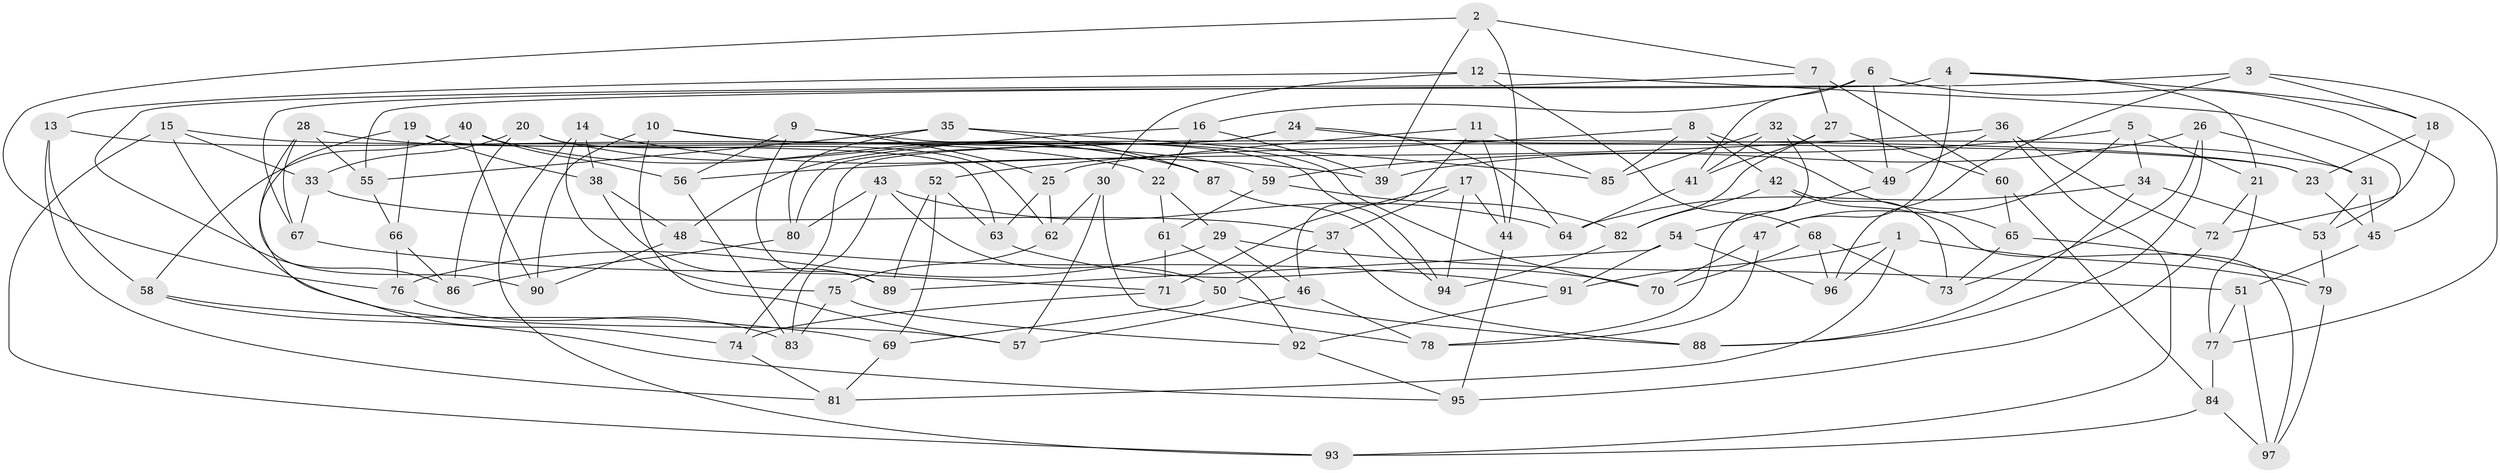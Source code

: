 // Generated by graph-tools (version 1.1) at 2025/26/03/09/25 03:26:51]
// undirected, 97 vertices, 194 edges
graph export_dot {
graph [start="1"]
  node [color=gray90,style=filled];
  1;
  2;
  3;
  4;
  5;
  6;
  7;
  8;
  9;
  10;
  11;
  12;
  13;
  14;
  15;
  16;
  17;
  18;
  19;
  20;
  21;
  22;
  23;
  24;
  25;
  26;
  27;
  28;
  29;
  30;
  31;
  32;
  33;
  34;
  35;
  36;
  37;
  38;
  39;
  40;
  41;
  42;
  43;
  44;
  45;
  46;
  47;
  48;
  49;
  50;
  51;
  52;
  53;
  54;
  55;
  56;
  57;
  58;
  59;
  60;
  61;
  62;
  63;
  64;
  65;
  66;
  67;
  68;
  69;
  70;
  71;
  72;
  73;
  74;
  75;
  76;
  77;
  78;
  79;
  80;
  81;
  82;
  83;
  84;
  85;
  86;
  87;
  88;
  89;
  90;
  91;
  92;
  93;
  94;
  95;
  96;
  97;
  1 -- 79;
  1 -- 81;
  1 -- 91;
  1 -- 96;
  2 -- 76;
  2 -- 44;
  2 -- 7;
  2 -- 39;
  3 -- 77;
  3 -- 18;
  3 -- 55;
  3 -- 96;
  4 -- 47;
  4 -- 67;
  4 -- 18;
  4 -- 21;
  5 -- 34;
  5 -- 59;
  5 -- 21;
  5 -- 47;
  6 -- 16;
  6 -- 49;
  6 -- 41;
  6 -- 45;
  7 -- 27;
  7 -- 86;
  7 -- 60;
  8 -- 65;
  8 -- 42;
  8 -- 85;
  8 -- 52;
  9 -- 70;
  9 -- 89;
  9 -- 56;
  9 -- 25;
  10 -- 94;
  10 -- 57;
  10 -- 90;
  10 -- 23;
  11 -- 85;
  11 -- 44;
  11 -- 46;
  11 -- 25;
  12 -- 13;
  12 -- 53;
  12 -- 30;
  12 -- 68;
  13 -- 22;
  13 -- 58;
  13 -- 81;
  14 -- 38;
  14 -- 93;
  14 -- 39;
  14 -- 75;
  15 -- 23;
  15 -- 93;
  15 -- 33;
  15 -- 57;
  16 -- 48;
  16 -- 39;
  16 -- 22;
  17 -- 71;
  17 -- 94;
  17 -- 37;
  17 -- 44;
  18 -- 72;
  18 -- 23;
  19 -- 38;
  19 -- 66;
  19 -- 63;
  19 -- 74;
  20 -- 62;
  20 -- 33;
  20 -- 86;
  20 -- 87;
  21 -- 77;
  21 -- 72;
  22 -- 61;
  22 -- 29;
  23 -- 45;
  24 -- 31;
  24 -- 80;
  24 -- 64;
  24 -- 74;
  25 -- 63;
  25 -- 62;
  26 -- 88;
  26 -- 31;
  26 -- 73;
  26 -- 39;
  27 -- 41;
  27 -- 82;
  27 -- 60;
  28 -- 59;
  28 -- 67;
  28 -- 90;
  28 -- 55;
  29 -- 76;
  29 -- 46;
  29 -- 51;
  30 -- 57;
  30 -- 78;
  30 -- 62;
  31 -- 45;
  31 -- 53;
  32 -- 85;
  32 -- 78;
  32 -- 41;
  32 -- 49;
  33 -- 67;
  33 -- 37;
  34 -- 53;
  34 -- 64;
  34 -- 88;
  35 -- 55;
  35 -- 85;
  35 -- 87;
  35 -- 80;
  36 -- 93;
  36 -- 56;
  36 -- 49;
  36 -- 72;
  37 -- 88;
  37 -- 50;
  38 -- 48;
  38 -- 89;
  40 -- 90;
  40 -- 58;
  40 -- 56;
  40 -- 87;
  41 -- 64;
  42 -- 97;
  42 -- 82;
  42 -- 73;
  43 -- 50;
  43 -- 80;
  43 -- 64;
  43 -- 83;
  44 -- 95;
  45 -- 51;
  46 -- 57;
  46 -- 78;
  47 -- 78;
  47 -- 70;
  48 -- 90;
  48 -- 91;
  49 -- 54;
  50 -- 88;
  50 -- 69;
  51 -- 97;
  51 -- 77;
  52 -- 69;
  52 -- 89;
  52 -- 63;
  53 -- 79;
  54 -- 91;
  54 -- 89;
  54 -- 96;
  55 -- 66;
  56 -- 83;
  58 -- 69;
  58 -- 95;
  59 -- 61;
  59 -- 82;
  60 -- 65;
  60 -- 84;
  61 -- 71;
  61 -- 92;
  62 -- 75;
  63 -- 70;
  65 -- 73;
  65 -- 79;
  66 -- 86;
  66 -- 76;
  67 -- 71;
  68 -- 96;
  68 -- 70;
  68 -- 73;
  69 -- 81;
  71 -- 74;
  72 -- 95;
  74 -- 81;
  75 -- 92;
  75 -- 83;
  76 -- 83;
  77 -- 84;
  79 -- 97;
  80 -- 86;
  82 -- 94;
  84 -- 93;
  84 -- 97;
  87 -- 94;
  91 -- 92;
  92 -- 95;
}
